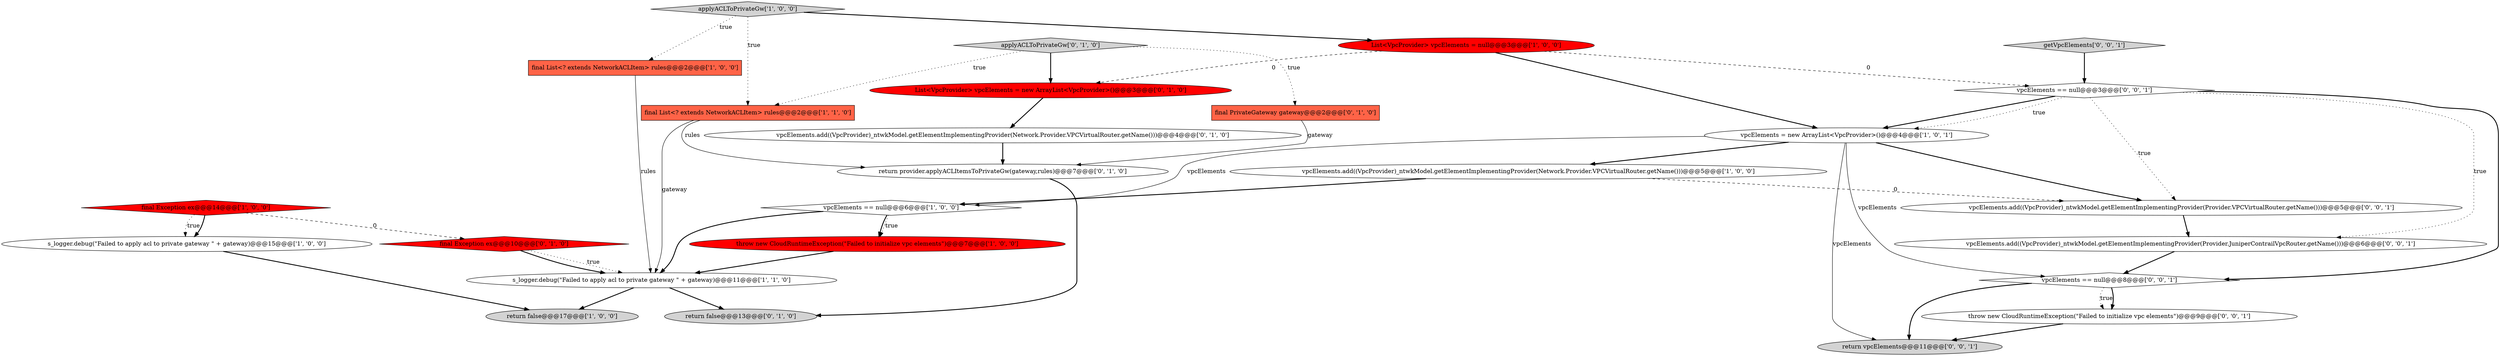 digraph {
5 [style = filled, label = "applyACLToPrivateGw['1', '0', '0']", fillcolor = lightgray, shape = diamond image = "AAA0AAABBB1BBB"];
0 [style = filled, label = "final List<? extends NetworkACLItem> rules@@@2@@@['1', '0', '0']", fillcolor = tomato, shape = box image = "AAA0AAABBB1BBB"];
2 [style = filled, label = "final List<? extends NetworkACLItem> rules@@@2@@@['1', '1', '0']", fillcolor = tomato, shape = box image = "AAA0AAABBB1BBB"];
7 [style = filled, label = "throw new CloudRuntimeException(\"Failed to initialize vpc elements\")@@@7@@@['1', '0', '0']", fillcolor = red, shape = ellipse image = "AAA1AAABBB1BBB"];
11 [style = filled, label = "final Exception ex@@@14@@@['1', '0', '0']", fillcolor = red, shape = diamond image = "AAA1AAABBB1BBB"];
16 [style = filled, label = "final Exception ex@@@10@@@['0', '1', '0']", fillcolor = red, shape = diamond image = "AAA1AAABBB2BBB"];
13 [style = filled, label = "vpcElements.add((VpcProvider)_ntwkModel.getElementImplementingProvider(Network.Provider.VPCVirtualRouter.getName()))@@@4@@@['0', '1', '0']", fillcolor = white, shape = ellipse image = "AAA0AAABBB2BBB"];
10 [style = filled, label = "s_logger.debug(\"Failed to apply acl to private gateway \" + gateway)@@@15@@@['1', '0', '0']", fillcolor = white, shape = ellipse image = "AAA0AAABBB1BBB"];
19 [style = filled, label = "vpcElements == null@@@8@@@['0', '0', '1']", fillcolor = white, shape = diamond image = "AAA0AAABBB3BBB"];
3 [style = filled, label = "vpcElements = new ArrayList<VpcProvider>()@@@4@@@['1', '0', '1']", fillcolor = white, shape = ellipse image = "AAA0AAABBB1BBB"];
6 [style = filled, label = "return false@@@17@@@['1', '0', '0']", fillcolor = lightgray, shape = ellipse image = "AAA0AAABBB1BBB"];
1 [style = filled, label = "List<VpcProvider> vpcElements = null@@@3@@@['1', '0', '0']", fillcolor = red, shape = ellipse image = "AAA1AAABBB1BBB"];
17 [style = filled, label = "List<VpcProvider> vpcElements = new ArrayList<VpcProvider>()@@@3@@@['0', '1', '0']", fillcolor = red, shape = ellipse image = "AAA1AAABBB2BBB"];
21 [style = filled, label = "vpcElements.add((VpcProvider)_ntwkModel.getElementImplementingProvider(Provider.JuniperContrailVpcRouter.getName()))@@@6@@@['0', '0', '1']", fillcolor = white, shape = ellipse image = "AAA0AAABBB3BBB"];
25 [style = filled, label = "return vpcElements@@@11@@@['0', '0', '1']", fillcolor = lightgray, shape = ellipse image = "AAA0AAABBB3BBB"];
12 [style = filled, label = "final PrivateGateway gateway@@@2@@@['0', '1', '0']", fillcolor = tomato, shape = box image = "AAA0AAABBB2BBB"];
22 [style = filled, label = "vpcElements == null@@@3@@@['0', '0', '1']", fillcolor = white, shape = diamond image = "AAA0AAABBB3BBB"];
23 [style = filled, label = "throw new CloudRuntimeException(\"Failed to initialize vpc elements\")@@@9@@@['0', '0', '1']", fillcolor = white, shape = ellipse image = "AAA0AAABBB3BBB"];
14 [style = filled, label = "return provider.applyACLItemsToPrivateGw(gateway,rules)@@@7@@@['0', '1', '0']", fillcolor = white, shape = ellipse image = "AAA0AAABBB2BBB"];
20 [style = filled, label = "getVpcElements['0', '0', '1']", fillcolor = lightgray, shape = diamond image = "AAA0AAABBB3BBB"];
9 [style = filled, label = "s_logger.debug(\"Failed to apply acl to private gateway \" + gateway)@@@11@@@['1', '1', '0']", fillcolor = white, shape = ellipse image = "AAA0AAABBB1BBB"];
24 [style = filled, label = "vpcElements.add((VpcProvider)_ntwkModel.getElementImplementingProvider(Provider.VPCVirtualRouter.getName()))@@@5@@@['0', '0', '1']", fillcolor = white, shape = ellipse image = "AAA0AAABBB3BBB"];
8 [style = filled, label = "vpcElements == null@@@6@@@['1', '0', '0']", fillcolor = white, shape = diamond image = "AAA0AAABBB1BBB"];
18 [style = filled, label = "return false@@@13@@@['0', '1', '0']", fillcolor = lightgray, shape = ellipse image = "AAA0AAABBB2BBB"];
4 [style = filled, label = "vpcElements.add((VpcProvider)_ntwkModel.getElementImplementingProvider(Network.Provider.VPCVirtualRouter.getName()))@@@5@@@['1', '0', '0']", fillcolor = white, shape = ellipse image = "AAA0AAABBB1BBB"];
15 [style = filled, label = "applyACLToPrivateGw['0', '1', '0']", fillcolor = lightgray, shape = diamond image = "AAA0AAABBB2BBB"];
22->21 [style = dotted, label="true"];
23->25 [style = bold, label=""];
16->9 [style = dotted, label="true"];
21->19 [style = bold, label=""];
22->19 [style = bold, label=""];
3->24 [style = bold, label=""];
11->16 [style = dashed, label="0"];
11->10 [style = dotted, label="true"];
15->2 [style = dotted, label="true"];
1->3 [style = bold, label=""];
8->7 [style = dotted, label="true"];
19->23 [style = dotted, label="true"];
3->25 [style = solid, label="vpcElements"];
5->0 [style = dotted, label="true"];
22->24 [style = dotted, label="true"];
3->8 [style = solid, label="vpcElements"];
3->4 [style = bold, label=""];
10->6 [style = bold, label=""];
19->25 [style = bold, label=""];
8->7 [style = bold, label=""];
9->6 [style = bold, label=""];
20->22 [style = bold, label=""];
1->22 [style = dashed, label="0"];
7->9 [style = bold, label=""];
22->3 [style = bold, label=""];
0->9 [style = solid, label="rules"];
5->1 [style = bold, label=""];
15->17 [style = bold, label=""];
1->17 [style = dashed, label="0"];
9->18 [style = bold, label=""];
24->21 [style = bold, label=""];
2->14 [style = solid, label="rules"];
11->10 [style = bold, label=""];
19->23 [style = bold, label=""];
3->19 [style = solid, label="vpcElements"];
8->9 [style = bold, label=""];
15->12 [style = dotted, label="true"];
22->3 [style = dotted, label="true"];
4->8 [style = bold, label=""];
14->18 [style = bold, label=""];
17->13 [style = bold, label=""];
4->24 [style = dashed, label="0"];
12->14 [style = solid, label="gateway"];
13->14 [style = bold, label=""];
16->9 [style = bold, label=""];
5->2 [style = dotted, label="true"];
2->9 [style = solid, label="gateway"];
}
